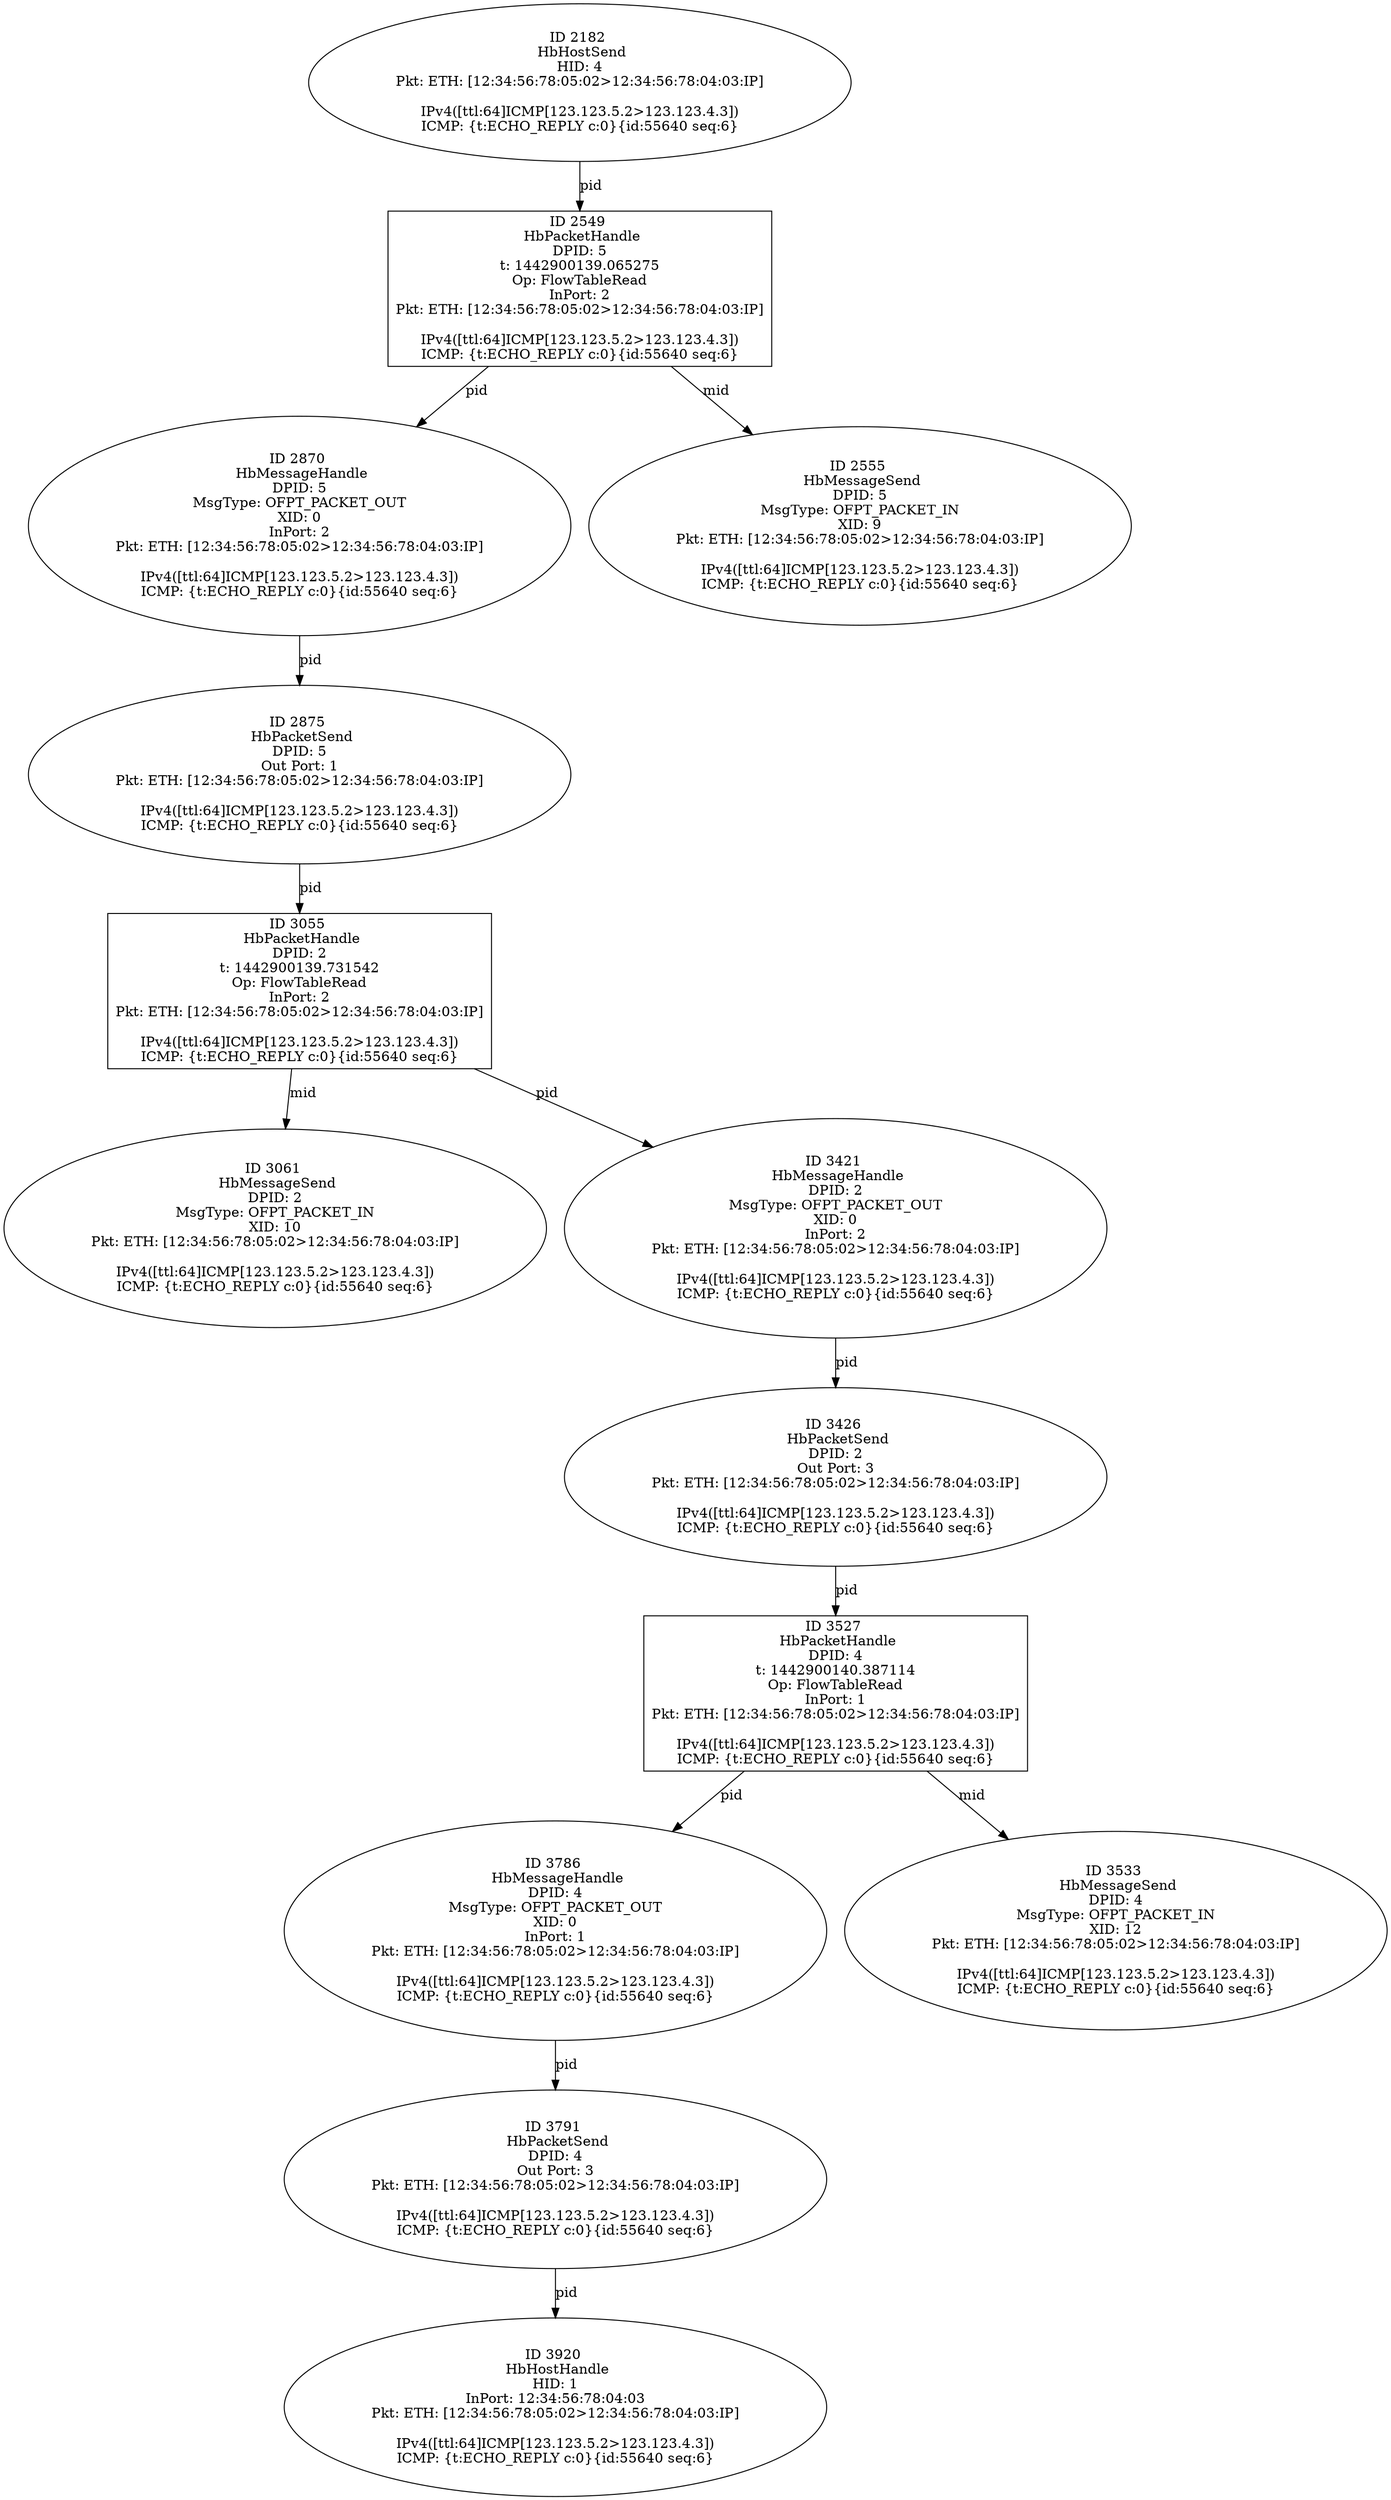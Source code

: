 strict digraph G {
3426 [shape=oval, event=<hb_events.HbPacketSend object at 0x108389050>, label="ID 3426 
 HbPacketSend
DPID: 2
Out Port: 3
Pkt: ETH: [12:34:56:78:05:02>12:34:56:78:04:03:IP]

IPv4([ttl:64]ICMP[123.123.5.2>123.123.4.3])
ICMP: {t:ECHO_REPLY c:0}{id:55640 seq:6}"];
2875 [shape=oval, event=<hb_events.HbPacketSend object at 0x1080fddd0>, label="ID 2875 
 HbPacketSend
DPID: 5
Out Port: 1
Pkt: ETH: [12:34:56:78:05:02>12:34:56:78:04:03:IP]

IPv4([ttl:64]ICMP[123.123.5.2>123.123.4.3])
ICMP: {t:ECHO_REPLY c:0}{id:55640 seq:6}"];
2182 [shape=oval, event=<hb_events.HbHostSend object at 0x107c60b50>, label="ID 2182 
 HbHostSend
HID: 4
Pkt: ETH: [12:34:56:78:05:02>12:34:56:78:04:03:IP]

IPv4([ttl:64]ICMP[123.123.5.2>123.123.4.3])
ICMP: {t:ECHO_REPLY c:0}{id:55640 seq:6}"];
3527 [shape=box, event=<hb_events.HbPacketHandle object at 0x1083ddbd0>, label="ID 3527 
 HbPacketHandle
DPID: 4
t: 1442900140.387114
Op: FlowTableRead
InPort: 1
Pkt: ETH: [12:34:56:78:05:02>12:34:56:78:04:03:IP]

IPv4([ttl:64]ICMP[123.123.5.2>123.123.4.3])
ICMP: {t:ECHO_REPLY c:0}{id:55640 seq:6}"];
3786 [shape=oval, event=<hb_events.HbMessageHandle object at 0x108508cd0>, label="ID 3786 
 HbMessageHandle
DPID: 4
MsgType: OFPT_PACKET_OUT
XID: 0
InPort: 1
Pkt: ETH: [12:34:56:78:05:02>12:34:56:78:04:03:IP]

IPv4([ttl:64]ICMP[123.123.5.2>123.123.4.3])
ICMP: {t:ECHO_REPLY c:0}{id:55640 seq:6}"];
3533 [shape=oval, event=<hb_events.HbMessageSend object at 0x1083f2590>, label="ID 3533 
 HbMessageSend
DPID: 4
MsgType: OFPT_PACKET_IN
XID: 12
Pkt: ETH: [12:34:56:78:05:02>12:34:56:78:04:03:IP]

IPv4([ttl:64]ICMP[123.123.5.2>123.123.4.3])
ICMP: {t:ECHO_REPLY c:0}{id:55640 seq:6}"];
3055 [shape=box, event=<hb_events.HbPacketHandle object at 0x1081d97d0>, label="ID 3055 
 HbPacketHandle
DPID: 2
t: 1442900139.731542
Op: FlowTableRead
InPort: 2
Pkt: ETH: [12:34:56:78:05:02>12:34:56:78:04:03:IP]

IPv4([ttl:64]ICMP[123.123.5.2>123.123.4.3])
ICMP: {t:ECHO_REPLY c:0}{id:55640 seq:6}"];
3920 [shape=oval, event=<hb_events.HbHostHandle object at 0x1085aaed0>, label="ID 3920 
 HbHostHandle
HID: 1
InPort: 12:34:56:78:04:03
Pkt: ETH: [12:34:56:78:05:02>12:34:56:78:04:03:IP]

IPv4([ttl:64]ICMP[123.123.5.2>123.123.4.3])
ICMP: {t:ECHO_REPLY c:0}{id:55640 seq:6}"];
3061 [shape=oval, event=<hb_events.HbMessageSend object at 0x1081e0290>, label="ID 3061 
 HbMessageSend
DPID: 2
MsgType: OFPT_PACKET_IN
XID: 10
Pkt: ETH: [12:34:56:78:05:02>12:34:56:78:04:03:IP]

IPv4([ttl:64]ICMP[123.123.5.2>123.123.4.3])
ICMP: {t:ECHO_REPLY c:0}{id:55640 seq:6}"];
2870 [shape=oval, event=<hb_events.HbMessageHandle object at 0x108111690>, label="ID 2870 
 HbMessageHandle
DPID: 5
MsgType: OFPT_PACKET_OUT
XID: 0
InPort: 2
Pkt: ETH: [12:34:56:78:05:02>12:34:56:78:04:03:IP]

IPv4([ttl:64]ICMP[123.123.5.2>123.123.4.3])
ICMP: {t:ECHO_REPLY c:0}{id:55640 seq:6}"];
2555 [shape=oval, event=<hb_events.HbMessageSend object at 0x107d50e10>, label="ID 2555 
 HbMessageSend
DPID: 5
MsgType: OFPT_PACKET_IN
XID: 9
Pkt: ETH: [12:34:56:78:05:02>12:34:56:78:04:03:IP]

IPv4([ttl:64]ICMP[123.123.5.2>123.123.4.3])
ICMP: {t:ECHO_REPLY c:0}{id:55640 seq:6}"];
3421 [shape=oval, event=<hb_events.HbMessageHandle object at 0x1083891d0>, label="ID 3421 
 HbMessageHandle
DPID: 2
MsgType: OFPT_PACKET_OUT
XID: 0
InPort: 2
Pkt: ETH: [12:34:56:78:05:02>12:34:56:78:04:03:IP]

IPv4([ttl:64]ICMP[123.123.5.2>123.123.4.3])
ICMP: {t:ECHO_REPLY c:0}{id:55640 seq:6}"];
3791 [shape=oval, event=<hb_events.HbPacketSend object at 0x10851cbd0>, label="ID 3791 
 HbPacketSend
DPID: 4
Out Port: 3
Pkt: ETH: [12:34:56:78:05:02>12:34:56:78:04:03:IP]

IPv4([ttl:64]ICMP[123.123.5.2>123.123.4.3])
ICMP: {t:ECHO_REPLY c:0}{id:55640 seq:6}"];
2549 [shape=box, event=<hb_events.HbPacketHandle object at 0x107d50410>, label="ID 2549 
 HbPacketHandle
DPID: 5
t: 1442900139.065275
Op: FlowTableRead
InPort: 2
Pkt: ETH: [12:34:56:78:05:02>12:34:56:78:04:03:IP]

IPv4([ttl:64]ICMP[123.123.5.2>123.123.4.3])
ICMP: {t:ECHO_REPLY c:0}{id:55640 seq:6}"];
3426 -> 3527  [rel=pid, label=pid];
2182 -> 2549  [rel=pid, label=pid];
3527 -> 3786  [rel=pid, label=pid];
3527 -> 3533  [rel=mid, label=mid];
3786 -> 3791  [rel=pid, label=pid];
3055 -> 3061  [rel=mid, label=mid];
3055 -> 3421  [rel=pid, label=pid];
2870 -> 2875  [rel=pid, label=pid];
2875 -> 3055  [rel=pid, label=pid];
3421 -> 3426  [rel=pid, label=pid];
3791 -> 3920  [rel=pid, label=pid];
2549 -> 2555  [rel=mid, label=mid];
2549 -> 2870  [rel=pid, label=pid];
}
